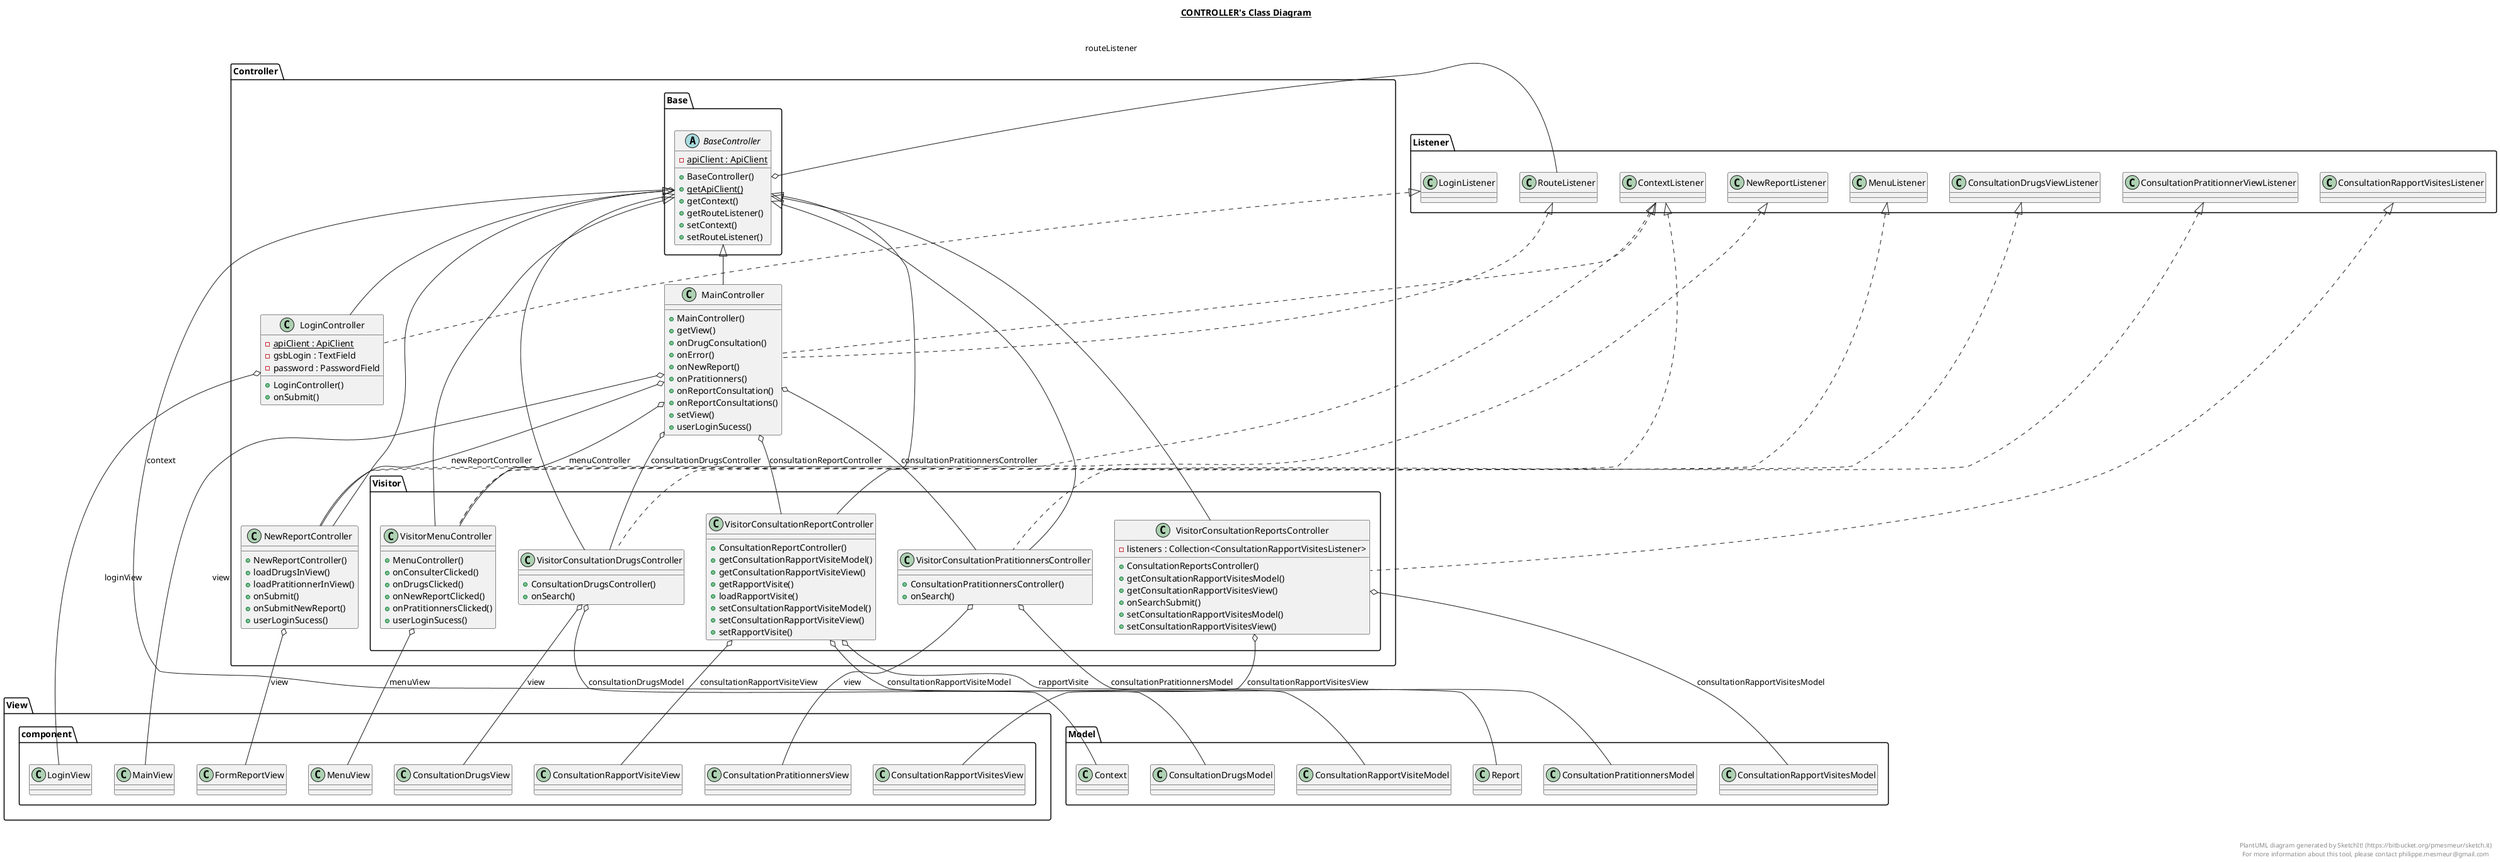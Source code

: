 @startuml

title __CONTROLLER's Class Diagram__\n

    namespace Controller {
      abstract class Controller.Base.BaseController {
          {static} - apiClient : ApiClient
          + BaseController()
          {static} + getApiClient()
          + getContext()
          + getRouteListener()
          + setContext()
          + setRouteListener()
      }
    }
  

  
    namespace Controller {
      class Controller.Visitor.VisitorConsultationDrugsController {
          + ConsultationDrugsController()
          + onSearch()
      }
    }
  

  
    namespace Controller {
      class Controller.Visitor.VisitorConsultationPratitionnersController {
          + ConsultationPratitionnersController()
          + onSearch()
      }
    }
  

  
    namespace Controller {
      class Controller.Visitor.VisitorConsultationReportController {
          + ConsultationReportController()
          + getConsultationRapportVisiteModel()
          + getConsultationRapportVisiteView()
          + getRapportVisite()
          + loadRapportVisite()
          + setConsultationRapportVisiteModel()
          + setConsultationRapportVisiteView()
          + setRapportVisite()
      }
    }
  

  
    namespace Controller {
      class Controller.Visitor.VisitorConsultationReportsController {
          - listeners : Collection<ConsultationRapportVisitesListener>
          + ConsultationReportsController()
          + getConsultationRapportVisitesModel()
          + getConsultationRapportVisitesView()
          + onSearchSubmit()
          + setConsultationRapportVisitesModel()
          + setConsultationRapportVisitesView()
      }
    }
  

  
    namespace Controller {
      class Controller.LoginController {
          {static} - apiClient : ApiClient
          - gsbLogin : TextField
          - password : PasswordField
          + LoginController()
          + onSubmit()
      }
    }
  

  
    namespace Controller {
      class Controller.MainController {
          + MainController()
          + getView()
          + onDrugConsultation()
          + onError()
          + onNewReport()
          + onPratitionners()
          + onReportConsultation()
          + onReportConsultations()
          + setView()
          + userLoginSucess()
      }
    }
  

  
    namespace Controller {
      class Controller.Visitor.VisitorMenuController {
          + MenuController()
          + onConsulterClicked()
          + onDrugsClicked()
          + onNewReportClicked()
          + onPratitionnersClicked()
          + userLoginSucess()
      }
    }
  

  
    namespace Controller {
      class Controller.NewReportController {
          + NewReportController()
          + loadDrugsInView()
          + loadPratitionnerInView()
          + onSubmit()
          + onSubmitNewReport()
          + userLoginSucess()
      }
    }
  

  Controller.Base.BaseController o-- Model.Context : context
  Controller.Base.BaseController o-- Listener.RouteListener : routeListener
  Controller.Visitor.VisitorConsultationDrugsController .up.|> Listener.ConsultationDrugsViewListener
  Controller.Visitor.VisitorConsultationDrugsController -up-|> Controller.Base.BaseController
  Controller.Visitor.VisitorConsultationDrugsController o-- Model.ConsultationDrugsModel : consultationDrugsModel
  Controller.Visitor.VisitorConsultationDrugsController o-- View.component.ConsultationDrugsView : view
  Controller.Visitor.VisitorConsultationPratitionnersController .up.|> Listener.ConsultationPratitionnerViewListener
  Controller.Visitor.VisitorConsultationPratitionnersController -up-|> Controller.Base.BaseController
  Controller.Visitor.VisitorConsultationPratitionnersController o-- Model.ConsultationPratitionnersModel : consultationPratitionnersModel
  Controller.Visitor.VisitorConsultationPratitionnersController o-- View.component.ConsultationPratitionnersView : view
  Controller.Visitor.VisitorConsultationReportController -up-|> Controller.Base.BaseController
  Controller.Visitor.VisitorConsultationReportController o-- Model.ConsultationRapportVisiteModel : consultationRapportVisiteModel
  Controller.Visitor.VisitorConsultationReportController o-- View.component.ConsultationRapportVisiteView : consultationRapportVisiteView
  Controller.Visitor.VisitorConsultationReportController o-- Model.Report : rapportVisite
  Controller.Visitor.VisitorConsultationReportsController .up.|> Listener.ConsultationRapportVisitesListener
  Controller.Visitor.VisitorConsultationReportsController -up-|> Controller.Base.BaseController
  Controller.Visitor.VisitorConsultationReportsController o-- Model.ConsultationRapportVisitesModel : consultationRapportVisitesModel
  Controller.Visitor.VisitorConsultationReportsController o-- View.component.ConsultationRapportVisitesView : consultationRapportVisitesView
  Controller.LoginController .up.|> Listener.LoginListener
  Controller.LoginController -up-|> Controller.Base.BaseController
  Controller.LoginController o-- View.component.LoginView : loginView
  Controller.MainController .up.|> Listener.ContextListener
  Controller.MainController .up.|> Listener.RouteListener
  Controller.MainController -up-|> Controller.Base.BaseController
  Controller.MainController o-- Controller.Visitor.VisitorConsultationDrugsController : consultationDrugsController
  Controller.MainController o-- Controller.Visitor.VisitorConsultationPratitionnersController : consultationPratitionnersController
  Controller.MainController o-- Controller.Visitor.VisitorConsultationReportController : consultationReportController
  Controller.MainController o-- Controller.Visitor.VisitorMenuController : menuController
  Controller.MainController o-- Controller.NewReportController : newReportController
  Controller.MainController o-- View.component.MainView : view
  Controller.Visitor.VisitorMenuController .up.|> Listener.ContextListener
  Controller.Visitor.VisitorMenuController .up.|> Listener.MenuListener
  Controller.Visitor.VisitorMenuController -up-|> Controller.Base.BaseController
  Controller.Visitor.VisitorMenuController o-- View.component.MenuView : menuView
  Controller.NewReportController .up.|> Listener.ContextListener
  Controller.NewReportController .up.|> Listener.NewReportListener
  Controller.NewReportController -up-|> Controller.Base.BaseController
  Controller.NewReportController o-- View.component.FormReportView : view


right footer


PlantUML diagram generated by SketchIt! (https://bitbucket.org/pmesmeur/sketch.it)
For more information about this tool, please contact philippe.mesmeur@gmail.com
endfooter

@enduml
